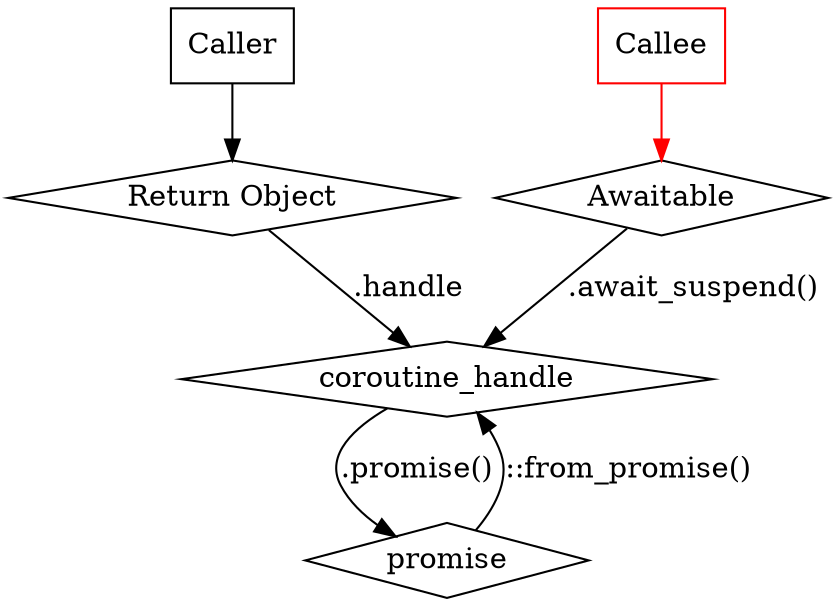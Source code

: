 digraph D {
  graph [ dpi = 300 ]; 

  main [shape=box, label="Caller"]
  f1 [shape=box, label="Callee", color="red"]
  ret [shape=diamond, label="Return Object"]
  p [shape=diamond label="promise"]
  handle [shape=diamond label="coroutine_handle"]
  awaitable [shape=diamond label="Awaitable"]

  main -> ret
  f1 -> awaitable [color="red"]
  p -> handle [label = "::from_promise()"]
  handle -> p [label = ".promise()"]
  ret -> handle [label = ".handle"]
  awaitable -> handle [label = ".await_suspend()"]
}
